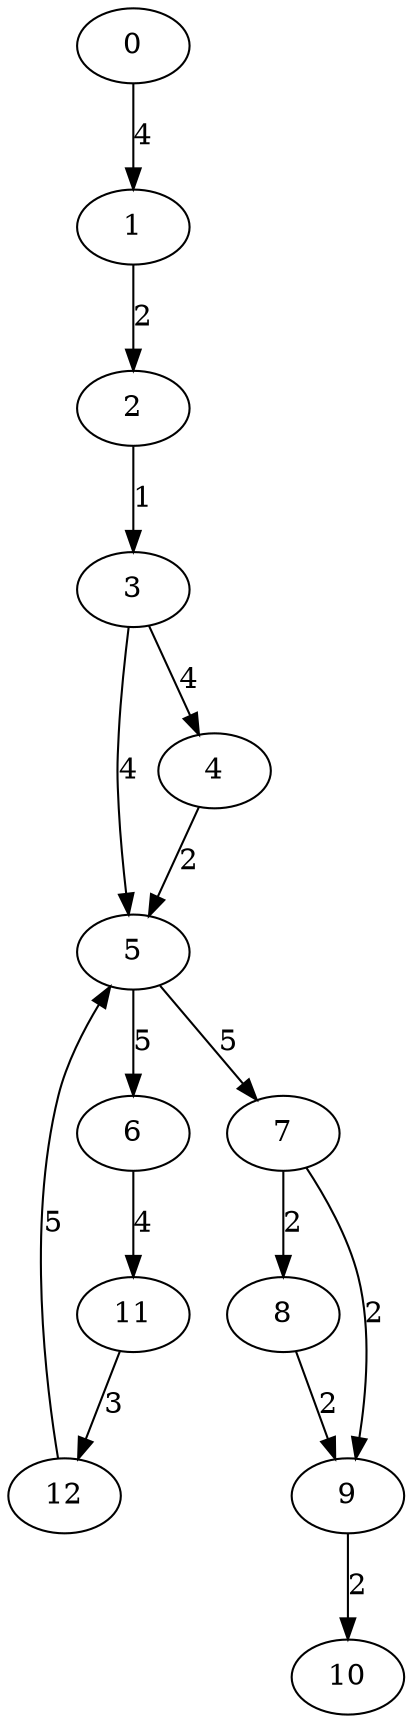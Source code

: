 digraph G {
	graph [bb="0,0,171,819"];
	node [label="\N"];
	8	 [height=0.5,
		pos="126,192",
		width=0.75];
	9	 [height=0.5,
		pos="126,105",
		width=0.75];
	8 -> 9	 [label=2,
		lp="129.5,148.5",
		pos="e,126,123.18 126,173.8 126,162.16 126,146.55 126,133.24"];
	10	 [height=0.5,
		pos="126,18",
		width=0.75];
	9 -> 10	 [label=2,
		lp="129.5,61.5",
		pos="e,126,36.175 126,86.799 126,75.163 126,59.548 126,46.237"];
	11	 [height=0.5,
		pos="54,192",
		width=0.75];
	12	 [height=0.5,
		pos="27,105",
		width=0.75];
	11 -> 12	 [label=3,
		lp="46.5,148.5",
		pos="e,32.323,122.76 48.666,174.21 44.894,162.33 39.759,146.17 35.436,132.56"];
	5	 [height=0.5,
		pos="54,366",
		width=0.75];
	12 -> 5	 [label=5,
		lp="14.5,235.5",
		pos="e,42.904,349.42 22.997,122.92 15.717,156.64 2.4359,234.34 18,297 21.861,312.54 30.002,328.44 37.567,340.96"];
	2	 [height=0.5,
		pos="49,627",
		width=0.75];
	3	 [height=0.5,
		pos="49,540",
		width=0.75];
	2 -> 3	 [label=1,
		lp="52.5,583.5",
		pos="e,49,558.18 49,608.8 49,597.16 49,581.55 49,568.24"];
	3 -> 5	 [label=4,
		lp="45.5,453",
		pos="e,50.162,383.94 46.252,522.05 43.284,501.45 39.317,465.65 42,435 43.189,421.42 45.689,406.49 48.1,394.09"];
	4	 [height=0.5,
		pos="85,453",
		width=0.75];
	3 -> 4	 [label=4,
		lp="73.5,496.5",
		pos="e,78.025,470.47 56.112,522.21 61.224,510.14 68.212,493.64 74.035,479.89"];
	6	 [height=0.5,
		pos="54,279",
		width=0.75];
	5 -> 6	 [label=5,
		lp="57.5,322.5",
		pos="e,54,297.18 54,347.8 54,336.16 54,320.55 54,307.24"];
	7	 [height=0.5,
		pos="126,279",
		width=0.75];
	5 -> 7	 [label=5,
		lp="98.5,322.5",
		pos="e,113.24,295.06 66.872,349.8 77.93,336.75 94.036,317.74 106.65,302.85"];
	6 -> 11	 [label=4,
		lp="57.5,235.5",
		pos="e,54,210.18 54,260.8 54,249.16 54,233.55 54,220.24"];
	7 -> 8	 [label=2,
		lp="129.5,235.5",
		pos="e,126,210.18 126,260.8 126,249.16 126,233.55 126,220.24"];
	7 -> 9	 [label=2,
		lp="167.5,192",
		pos="e,137.1,121.58 137.1,262.42 145.79,249.18 157.2,229.32 162,210 165.86,194.47 165.86,189.53 162,174 158.14,158.46 150,142.56 142.43,\
130.04"];
	4 -> 5	 [label=2,
		lp="75.5,409.5",
		pos="e,60.112,383.76 78.875,435.21 74.502,423.22 68.534,406.85 63.54,393.16"];
	1	 [height=0.5,
		pos="49,714",
		width=0.75];
	1 -> 2	 [label=2,
		lp="52.5,670.5",
		pos="e,49,645.18 49,695.8 49,684.16 49,668.55 49,655.24"];
	0	 [height=0.5,
		pos="49,801",
		width=0.75];
	0 -> 1	 [label=4,
		lp="52.5,757.5",
		pos="e,49,732.18 49,782.8 49,771.16 49,755.55 49,742.24"];
}
